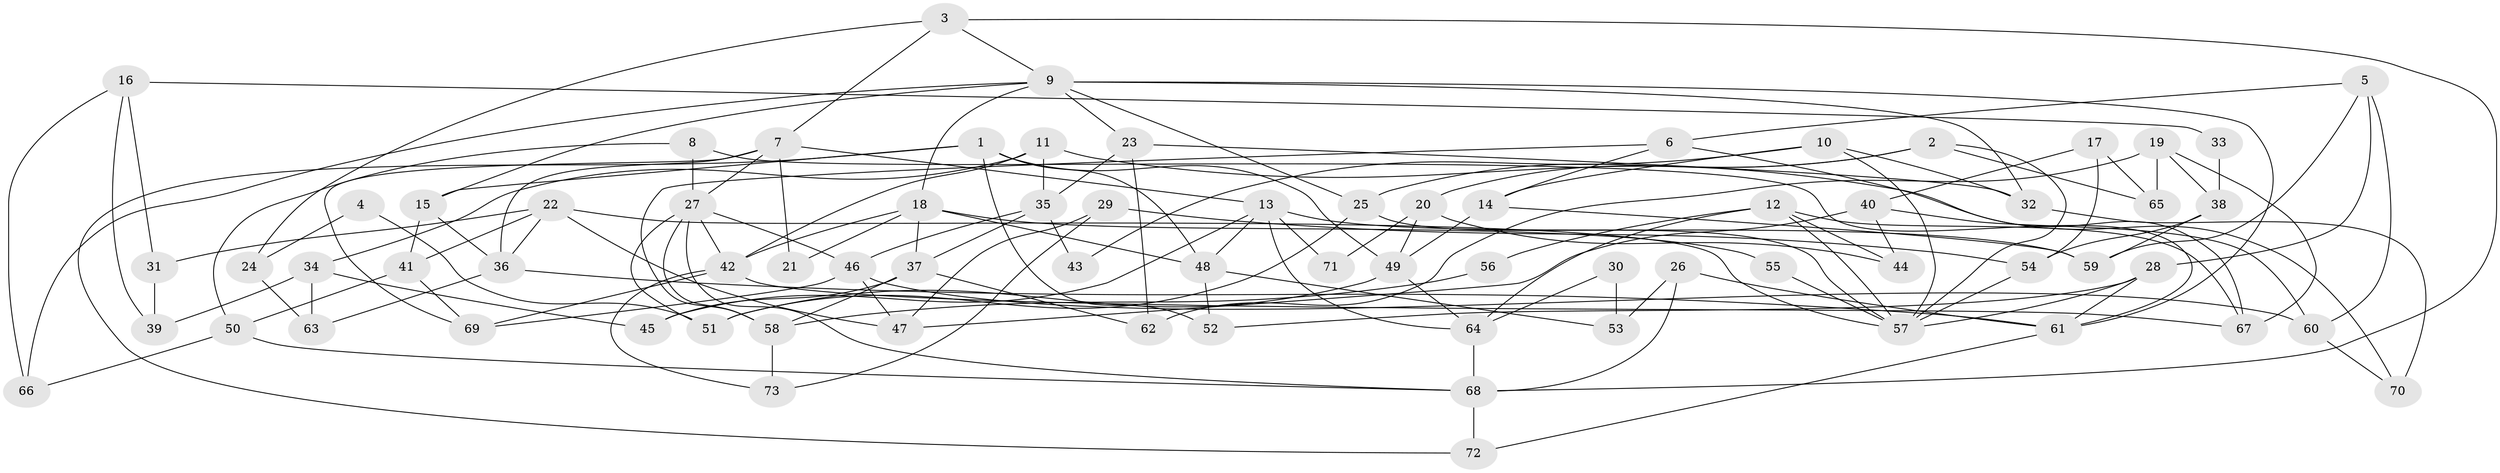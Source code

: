 // coarse degree distribution, {7: 0.1276595744680851, 9: 0.0851063829787234, 5: 0.2127659574468085, 4: 0.1702127659574468, 6: 0.0851063829787234, 10: 0.02127659574468085, 2: 0.14893617021276595, 3: 0.1276595744680851, 8: 0.02127659574468085}
// Generated by graph-tools (version 1.1) at 2025/23/03/03/25 07:23:56]
// undirected, 73 vertices, 146 edges
graph export_dot {
graph [start="1"]
  node [color=gray90,style=filled];
  1;
  2;
  3;
  4;
  5;
  6;
  7;
  8;
  9;
  10;
  11;
  12;
  13;
  14;
  15;
  16;
  17;
  18;
  19;
  20;
  21;
  22;
  23;
  24;
  25;
  26;
  27;
  28;
  29;
  30;
  31;
  32;
  33;
  34;
  35;
  36;
  37;
  38;
  39;
  40;
  41;
  42;
  43;
  44;
  45;
  46;
  47;
  48;
  49;
  50;
  51;
  52;
  53;
  54;
  55;
  56;
  57;
  58;
  59;
  60;
  61;
  62;
  63;
  64;
  65;
  66;
  67;
  68;
  69;
  70;
  71;
  72;
  73;
  1 -- 48;
  1 -- 15;
  1 -- 49;
  1 -- 52;
  1 -- 72;
  2 -- 25;
  2 -- 57;
  2 -- 20;
  2 -- 65;
  3 -- 68;
  3 -- 7;
  3 -- 9;
  3 -- 24;
  4 -- 51;
  4 -- 24;
  5 -- 59;
  5 -- 28;
  5 -- 6;
  5 -- 60;
  6 -- 58;
  6 -- 14;
  6 -- 67;
  7 -- 69;
  7 -- 13;
  7 -- 21;
  7 -- 27;
  7 -- 36;
  8 -- 27;
  8 -- 61;
  8 -- 50;
  9 -- 25;
  9 -- 15;
  9 -- 18;
  9 -- 23;
  9 -- 32;
  9 -- 61;
  9 -- 66;
  10 -- 14;
  10 -- 32;
  10 -- 43;
  10 -- 57;
  11 -- 42;
  11 -- 70;
  11 -- 34;
  11 -- 35;
  12 -- 57;
  12 -- 64;
  12 -- 44;
  12 -- 56;
  12 -- 67;
  13 -- 48;
  13 -- 59;
  13 -- 45;
  13 -- 64;
  13 -- 71;
  14 -- 49;
  14 -- 59;
  15 -- 41;
  15 -- 36;
  16 -- 39;
  16 -- 66;
  16 -- 31;
  16 -- 33;
  17 -- 54;
  17 -- 40;
  17 -- 65;
  18 -- 42;
  18 -- 21;
  18 -- 37;
  18 -- 48;
  18 -- 55;
  19 -- 65;
  19 -- 67;
  19 -- 38;
  19 -- 62;
  20 -- 49;
  20 -- 44;
  20 -- 71;
  22 -- 41;
  22 -- 36;
  22 -- 31;
  22 -- 47;
  22 -- 57;
  23 -- 35;
  23 -- 32;
  23 -- 62;
  24 -- 63;
  25 -- 57;
  25 -- 51;
  26 -- 61;
  26 -- 68;
  26 -- 53;
  27 -- 46;
  27 -- 42;
  27 -- 51;
  27 -- 58;
  27 -- 68;
  28 -- 57;
  28 -- 61;
  28 -- 52;
  29 -- 47;
  29 -- 73;
  29 -- 54;
  30 -- 64;
  30 -- 53;
  31 -- 39;
  32 -- 70;
  33 -- 38;
  34 -- 45;
  34 -- 39;
  34 -- 63;
  35 -- 37;
  35 -- 43;
  35 -- 46;
  36 -- 61;
  36 -- 63;
  37 -- 62;
  37 -- 45;
  37 -- 58;
  38 -- 54;
  38 -- 59;
  40 -- 44;
  40 -- 47;
  40 -- 60;
  41 -- 69;
  41 -- 50;
  42 -- 67;
  42 -- 69;
  42 -- 73;
  46 -- 60;
  46 -- 47;
  46 -- 69;
  48 -- 52;
  48 -- 53;
  49 -- 64;
  49 -- 51;
  50 -- 68;
  50 -- 66;
  54 -- 57;
  55 -- 57;
  56 -- 58;
  58 -- 73;
  60 -- 70;
  61 -- 72;
  64 -- 68;
  68 -- 72;
}
